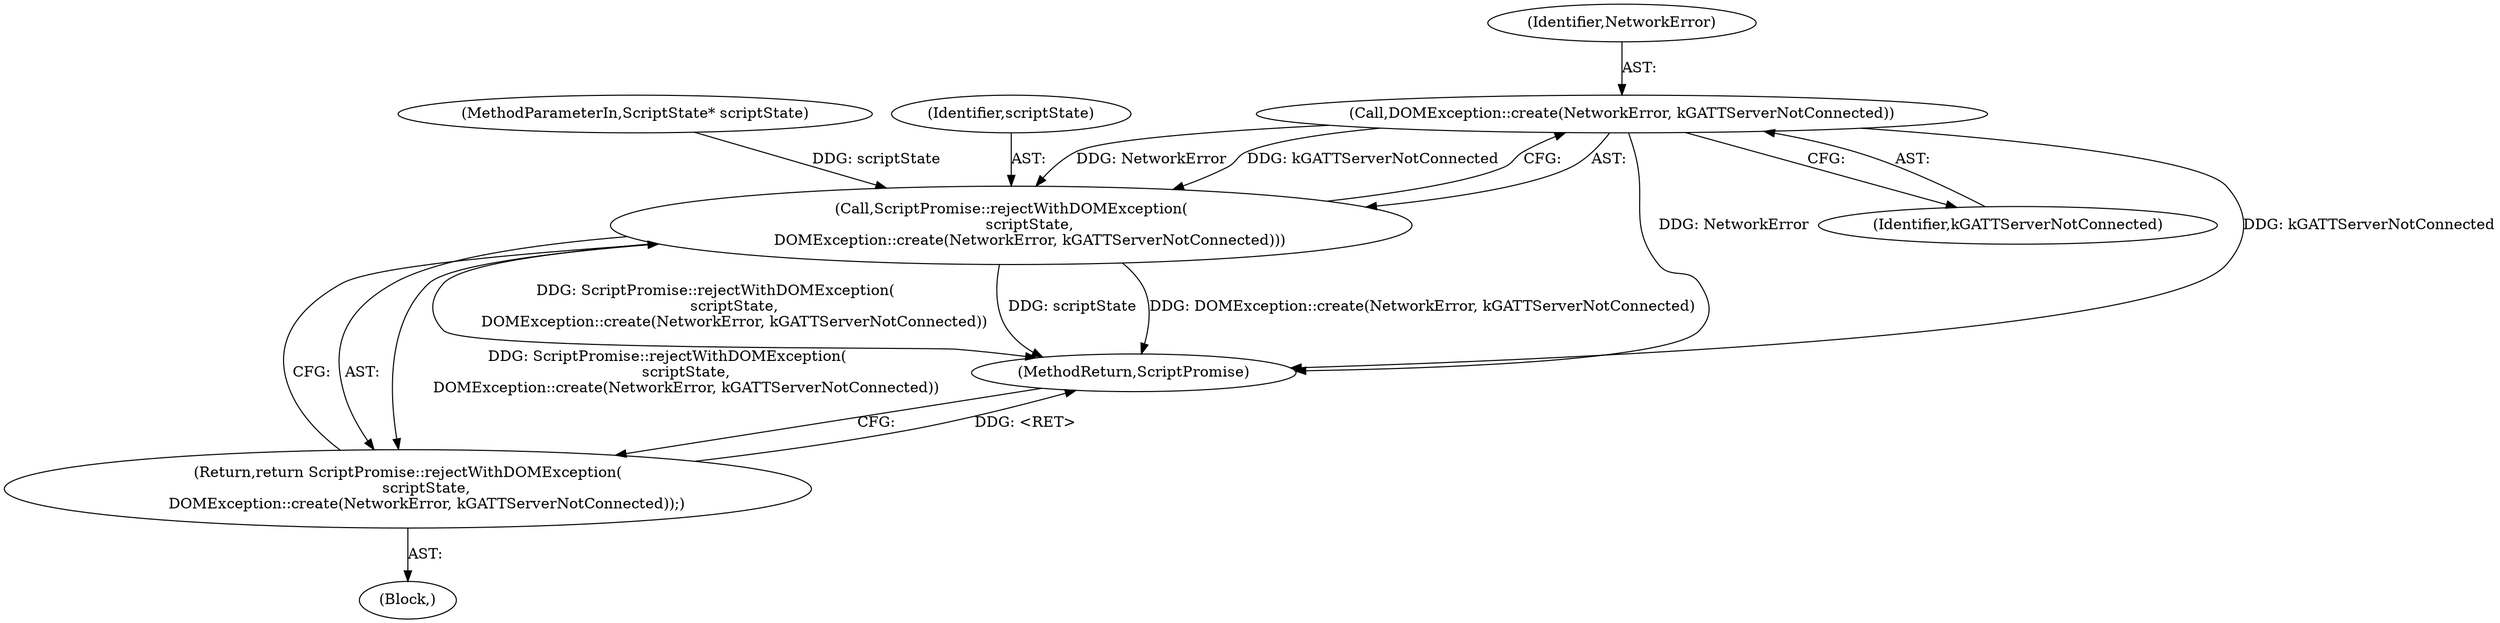 digraph "0_Chrome_2bceda4948deeaed0a5a99305d0d488eb952f64f_1@API" {
"1000112" [label="(Call,DOMException::create(NetworkError, kGATTServerNotConnected))"];
"1000110" [label="(Call,ScriptPromise::rejectWithDOMException(\n        scriptState,\n        DOMException::create(NetworkError, kGATTServerNotConnected)))"];
"1000109" [label="(Return,return ScriptPromise::rejectWithDOMException(\n        scriptState,\n        DOMException::create(NetworkError, kGATTServerNotConnected));)"];
"1000101" [label="(MethodParameterIn,ScriptState* scriptState)"];
"1000110" [label="(Call,ScriptPromise::rejectWithDOMException(\n        scriptState,\n        DOMException::create(NetworkError, kGATTServerNotConnected)))"];
"1000111" [label="(Identifier,scriptState)"];
"1000163" [label="(MethodReturn,ScriptPromise)"];
"1000109" [label="(Return,return ScriptPromise::rejectWithDOMException(\n        scriptState,\n        DOMException::create(NetworkError, kGATTServerNotConnected));)"];
"1000108" [label="(Block,)"];
"1000113" [label="(Identifier,NetworkError)"];
"1000112" [label="(Call,DOMException::create(NetworkError, kGATTServerNotConnected))"];
"1000114" [label="(Identifier,kGATTServerNotConnected)"];
"1000112" -> "1000110"  [label="AST: "];
"1000112" -> "1000114"  [label="CFG: "];
"1000113" -> "1000112"  [label="AST: "];
"1000114" -> "1000112"  [label="AST: "];
"1000110" -> "1000112"  [label="CFG: "];
"1000112" -> "1000163"  [label="DDG: kGATTServerNotConnected"];
"1000112" -> "1000163"  [label="DDG: NetworkError"];
"1000112" -> "1000110"  [label="DDG: NetworkError"];
"1000112" -> "1000110"  [label="DDG: kGATTServerNotConnected"];
"1000110" -> "1000109"  [label="AST: "];
"1000111" -> "1000110"  [label="AST: "];
"1000109" -> "1000110"  [label="CFG: "];
"1000110" -> "1000163"  [label="DDG: DOMException::create(NetworkError, kGATTServerNotConnected)"];
"1000110" -> "1000163"  [label="DDG: ScriptPromise::rejectWithDOMException(\n        scriptState,\n        DOMException::create(NetworkError, kGATTServerNotConnected))"];
"1000110" -> "1000163"  [label="DDG: scriptState"];
"1000110" -> "1000109"  [label="DDG: ScriptPromise::rejectWithDOMException(\n        scriptState,\n        DOMException::create(NetworkError, kGATTServerNotConnected))"];
"1000101" -> "1000110"  [label="DDG: scriptState"];
"1000109" -> "1000108"  [label="AST: "];
"1000163" -> "1000109"  [label="CFG: "];
"1000109" -> "1000163"  [label="DDG: <RET>"];
}
